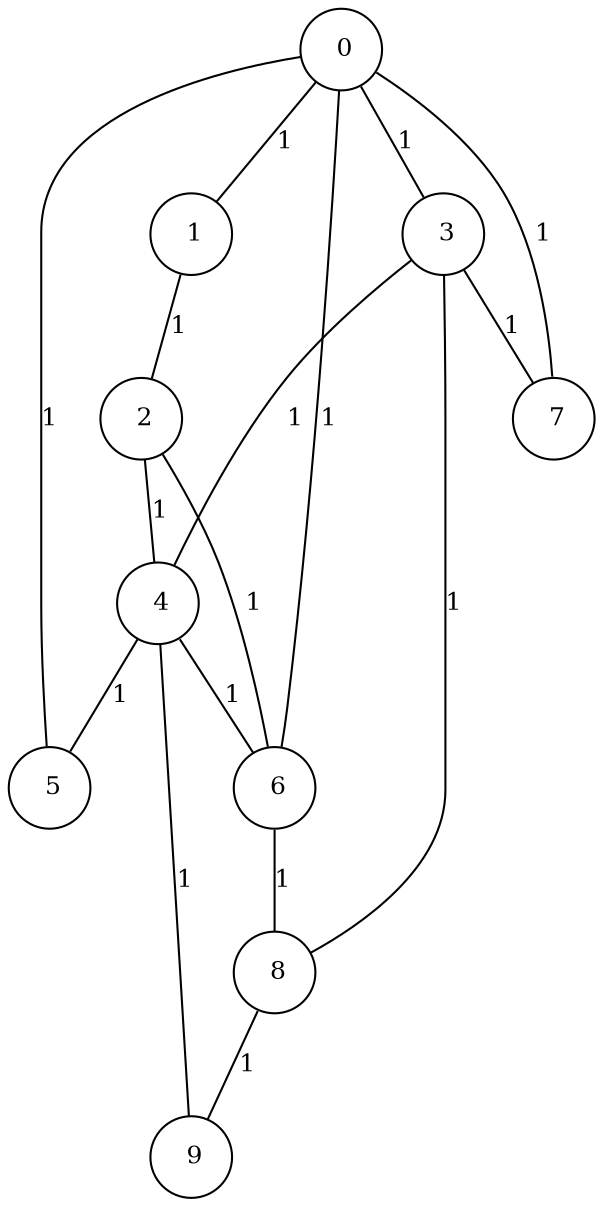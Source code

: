 graph G {
size="8.5,11;"
ratio = "expand;"
fixedsize="true;"
overlap="scale;"
node[shape=circle,width=.12,hight=.12,fontsize=12]
edge[fontsize=12]

0[label=" 0" color=black, pos="0.52262866,0.30716835!"];
1[label=" 1" color=black, pos="1.645134,1.2690224!"];
2[label=" 2" color=black, pos="1.332892,0.75920842!"];
3[label=" 3" color=black, pos="1.683574,2.8451229!"];
4[label=" 4" color=black, pos="0.60076264,0.66796016!"];
5[label=" 5" color=black, pos="2.8480001,1.2562279!"];
6[label=" 6" color=black, pos="2.5143822,1.6114109!"];
7[label=" 7" color=black, pos="0.82133078,0.73674696!"];
8[label=" 8" color=black, pos="1.3599422,2.0238632!"];
9[label=" 9" color=black, pos="0.48725416,1.7082625!"];
0--1[label="1"]
0--3[label="1"]
0--5[label="1"]
0--6[label="1"]
0--7[label="1"]
1--2[label="1"]
2--4[label="1"]
2--6[label="1"]
3--4[label="1"]
3--7[label="1"]
3--8[label="1"]
4--5[label="1"]
4--6[label="1"]
4--9[label="1"]
6--8[label="1"]
8--9[label="1"]

}

